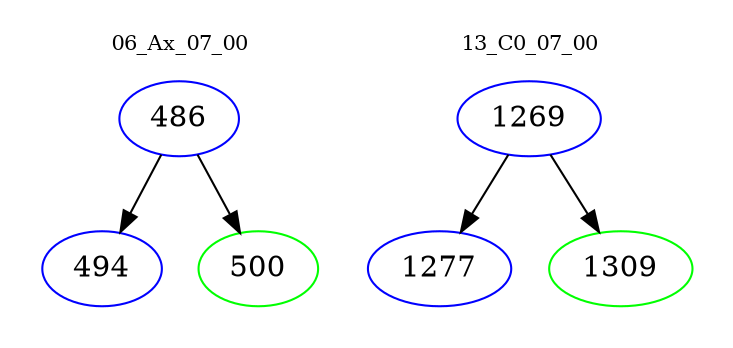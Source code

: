 digraph{
subgraph cluster_0 {
color = white
label = "06_Ax_07_00";
fontsize=10;
T0_486 [label="486", color="blue"]
T0_486 -> T0_494 [color="black"]
T0_494 [label="494", color="blue"]
T0_486 -> T0_500 [color="black"]
T0_500 [label="500", color="green"]
}
subgraph cluster_1 {
color = white
label = "13_C0_07_00";
fontsize=10;
T1_1269 [label="1269", color="blue"]
T1_1269 -> T1_1277 [color="black"]
T1_1277 [label="1277", color="blue"]
T1_1269 -> T1_1309 [color="black"]
T1_1309 [label="1309", color="green"]
}
}
